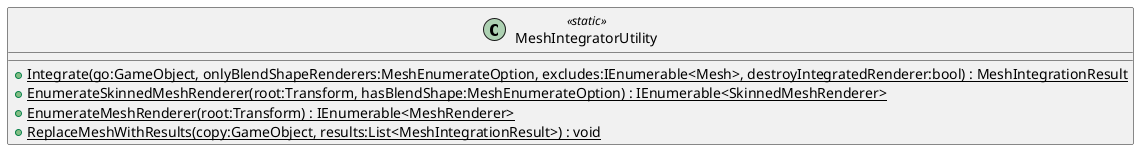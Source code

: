 @startuml
class MeshIntegratorUtility <<static>> {
    + {static} Integrate(go:GameObject, onlyBlendShapeRenderers:MeshEnumerateOption, excludes:IEnumerable<Mesh>, destroyIntegratedRenderer:bool) : MeshIntegrationResult
    + {static} EnumerateSkinnedMeshRenderer(root:Transform, hasBlendShape:MeshEnumerateOption) : IEnumerable<SkinnedMeshRenderer>
    + {static} EnumerateMeshRenderer(root:Transform) : IEnumerable<MeshRenderer>
    + {static} ReplaceMeshWithResults(copy:GameObject, results:List<MeshIntegrationResult>) : void
}
@enduml

